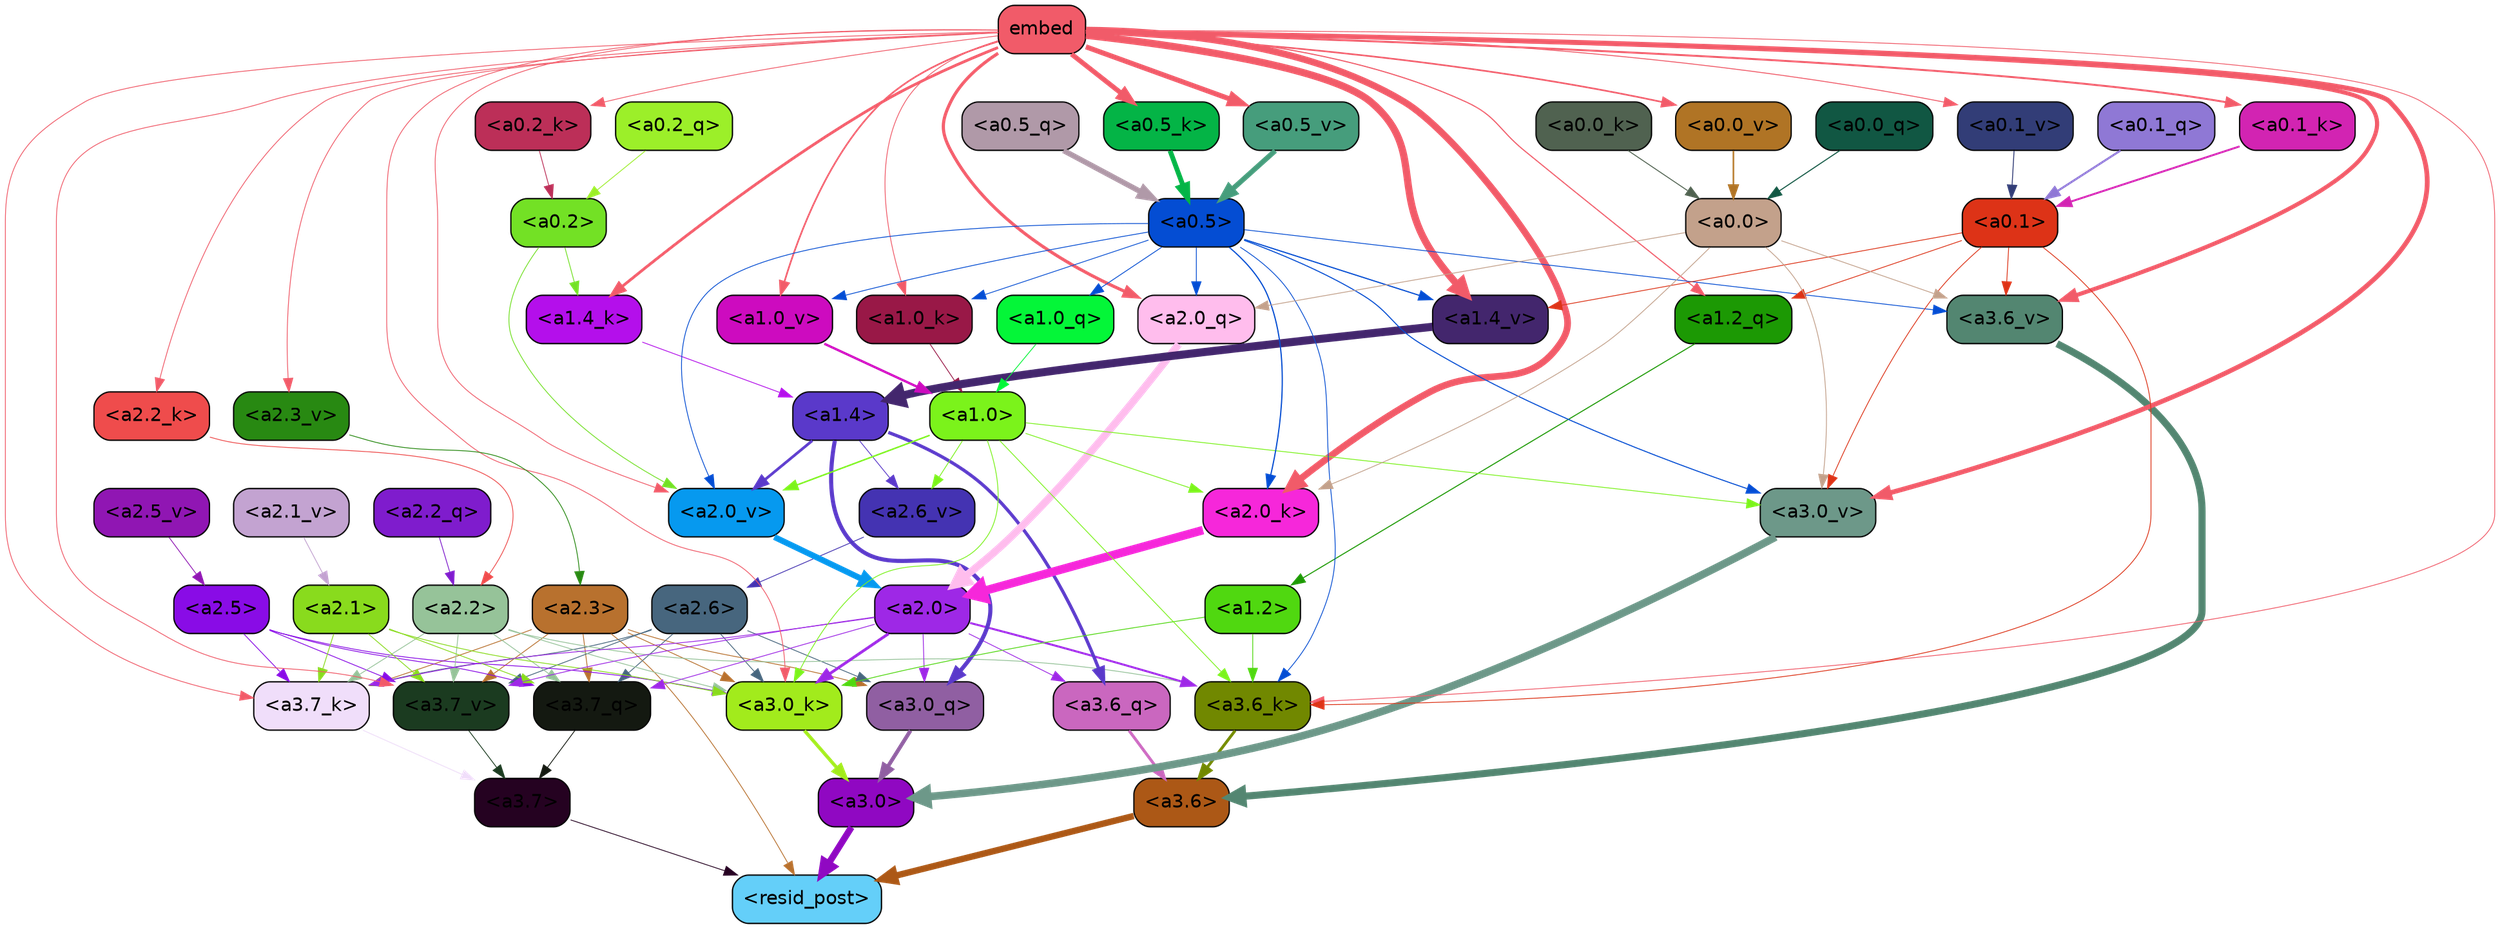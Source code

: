 strict digraph "" {
	graph [bgcolor=transparent,
		layout=dot,
		overlap=false,
		splines=true
	];
	"<a3.7>"	[color=black,
		fillcolor="#250221",
		fontname=Helvetica,
		shape=box,
		style="filled, rounded"];
	"<resid_post>"	[color=black,
		fillcolor="#64cff9",
		fontname=Helvetica,
		shape=box,
		style="filled, rounded"];
	"<a3.7>" -> "<resid_post>"	[color="#250221",
		penwidth=0.6];
	"<a3.6>"	[color=black,
		fillcolor="#ac5816",
		fontname=Helvetica,
		shape=box,
		style="filled, rounded"];
	"<a3.6>" -> "<resid_post>"	[color="#ac5816",
		penwidth=4.7534414529800415];
	"<a3.0>"	[color=black,
		fillcolor="#9008c2",
		fontname=Helvetica,
		shape=box,
		style="filled, rounded"];
	"<a3.0>" -> "<resid_post>"	[color="#9008c2",
		penwidth=4.898576855659485];
	"<a2.3>"	[color=black,
		fillcolor="#b8712e",
		fontname=Helvetica,
		shape=box,
		style="filled, rounded"];
	"<a2.3>" -> "<resid_post>"	[color="#b8712e",
		penwidth=0.6];
	"<a3.7_q>"	[color=black,
		fillcolor="#141911",
		fontname=Helvetica,
		shape=box,
		style="filled, rounded"];
	"<a2.3>" -> "<a3.7_q>"	[color="#b8712e",
		penwidth=0.6];
	"<a3.0_q>"	[color=black,
		fillcolor="#905fa2",
		fontname=Helvetica,
		shape=box,
		style="filled, rounded"];
	"<a2.3>" -> "<a3.0_q>"	[color="#b8712e",
		penwidth=0.6];
	"<a3.7_k>"	[color=black,
		fillcolor="#f0defa",
		fontname=Helvetica,
		shape=box,
		style="filled, rounded"];
	"<a2.3>" -> "<a3.7_k>"	[color="#b8712e",
		penwidth=0.6];
	"<a3.0_k>"	[color=black,
		fillcolor="#a2eb1c",
		fontname=Helvetica,
		shape=box,
		style="filled, rounded"];
	"<a2.3>" -> "<a3.0_k>"	[color="#b8712e",
		penwidth=0.6];
	"<a3.7_v>"	[color=black,
		fillcolor="#1b3b20",
		fontname=Helvetica,
		shape=box,
		style="filled, rounded"];
	"<a2.3>" -> "<a3.7_v>"	[color="#b8712e",
		penwidth=0.6];
	"<a3.7_q>" -> "<a3.7>"	[color="#141911",
		penwidth=0.6];
	"<a3.6_q>"	[color=black,
		fillcolor="#ca67bf",
		fontname=Helvetica,
		shape=box,
		style="filled, rounded"];
	"<a3.6_q>" -> "<a3.6>"	[color="#ca67bf",
		penwidth=2.160832464694977];
	"<a3.0_q>" -> "<a3.0>"	[color="#905fa2",
		penwidth=2.870753765106201];
	"<a3.7_k>" -> "<a3.7>"	[color="#f0defa",
		penwidth=0.6];
	"<a3.6_k>"	[color=black,
		fillcolor="#718800",
		fontname=Helvetica,
		shape=box,
		style="filled, rounded"];
	"<a3.6_k>" -> "<a3.6>"	[color="#718800",
		penwidth=2.13908451795578];
	"<a3.0_k>" -> "<a3.0>"	[color="#a2eb1c",
		penwidth=2.520303964614868];
	"<a3.7_v>" -> "<a3.7>"	[color="#1b3b20",
		penwidth=0.6];
	"<a3.6_v>"	[color=black,
		fillcolor="#538671",
		fontname=Helvetica,
		shape=box,
		style="filled, rounded"];
	"<a3.6_v>" -> "<a3.6>"	[color="#538671",
		penwidth=5.297133803367615];
	"<a3.0_v>"	[color=black,
		fillcolor="#6d9889",
		fontname=Helvetica,
		shape=box,
		style="filled, rounded"];
	"<a3.0_v>" -> "<a3.0>"	[color="#6d9889",
		penwidth=5.680712580680847];
	"<a2.6>"	[color=black,
		fillcolor="#47667e",
		fontname=Helvetica,
		shape=box,
		style="filled, rounded"];
	"<a2.6>" -> "<a3.7_q>"	[color="#47667e",
		penwidth=0.6];
	"<a2.6>" -> "<a3.0_q>"	[color="#47667e",
		penwidth=0.6];
	"<a2.6>" -> "<a3.7_k>"	[color="#47667e",
		penwidth=0.6];
	"<a2.6>" -> "<a3.0_k>"	[color="#47667e",
		penwidth=0.6];
	"<a2.6>" -> "<a3.7_v>"	[color="#47667e",
		penwidth=0.6];
	"<a2.5>"	[color=black,
		fillcolor="#890ce6",
		fontname=Helvetica,
		shape=box,
		style="filled, rounded"];
	"<a2.5>" -> "<a3.7_q>"	[color="#890ce6",
		penwidth=0.6];
	"<a2.5>" -> "<a3.7_k>"	[color="#890ce6",
		penwidth=0.6];
	"<a2.5>" -> "<a3.0_k>"	[color="#890ce6",
		penwidth=0.6];
	"<a2.5>" -> "<a3.7_v>"	[color="#890ce6",
		penwidth=0.6];
	"<a2.2>"	[color=black,
		fillcolor="#96c399",
		fontname=Helvetica,
		shape=box,
		style="filled, rounded"];
	"<a2.2>" -> "<a3.7_q>"	[color="#96c399",
		penwidth=0.6];
	"<a2.2>" -> "<a3.7_k>"	[color="#96c399",
		penwidth=0.6];
	"<a2.2>" -> "<a3.6_k>"	[color="#96c399",
		penwidth=0.6];
	"<a2.2>" -> "<a3.0_k>"	[color="#96c399",
		penwidth=0.6];
	"<a2.2>" -> "<a3.7_v>"	[color="#96c399",
		penwidth=0.6];
	"<a2.1>"	[color=black,
		fillcolor="#89db1d",
		fontname=Helvetica,
		shape=box,
		style="filled, rounded"];
	"<a2.1>" -> "<a3.7_q>"	[color="#89db1d",
		penwidth=0.6];
	"<a2.1>" -> "<a3.7_k>"	[color="#89db1d",
		penwidth=0.6];
	"<a2.1>" -> "<a3.0_k>"	[color="#89db1d",
		penwidth=0.6];
	"<a2.1>" -> "<a3.7_v>"	[color="#89db1d",
		penwidth=0.6];
	"<a2.0>"	[color=black,
		fillcolor="#9e28e6",
		fontname=Helvetica,
		shape=box,
		style="filled, rounded"];
	"<a2.0>" -> "<a3.7_q>"	[color="#9e28e6",
		penwidth=0.6];
	"<a2.0>" -> "<a3.6_q>"	[color="#9e28e6",
		penwidth=0.6];
	"<a2.0>" -> "<a3.0_q>"	[color="#9e28e6",
		penwidth=0.6];
	"<a2.0>" -> "<a3.7_k>"	[color="#9e28e6",
		penwidth=0.6];
	"<a2.0>" -> "<a3.6_k>"	[color="#9e28e6",
		penwidth=1.4807794839143753];
	"<a2.0>" -> "<a3.0_k>"	[color="#9e28e6",
		penwidth=2.095262974500656];
	"<a2.0>" -> "<a3.7_v>"	[color="#9e28e6",
		penwidth=0.6];
	"<a1.4>"	[color=black,
		fillcolor="#5a39ca",
		fontname=Helvetica,
		shape=box,
		style="filled, rounded"];
	"<a1.4>" -> "<a3.6_q>"	[color="#5a39ca",
		penwidth=2.425799250602722];
	"<a1.4>" -> "<a3.0_q>"	[color="#5a39ca",
		penwidth=3.0341034531593323];
	"<a2.6_v>"	[color=black,
		fillcolor="#4433b2",
		fontname=Helvetica,
		shape=box,
		style="filled, rounded"];
	"<a1.4>" -> "<a2.6_v>"	[color="#5a39ca",
		penwidth=0.6];
	"<a2.0_v>"	[color=black,
		fillcolor="#0699ef",
		fontname=Helvetica,
		shape=box,
		style="filled, rounded"];
	"<a1.4>" -> "<a2.0_v>"	[color="#5a39ca",
		penwidth=2.007302835583687];
	embed	[color=black,
		fillcolor="#f15b69",
		fontname=Helvetica,
		shape=box,
		style="filled, rounded"];
	embed -> "<a3.7_k>"	[color="#f15b69",
		penwidth=0.6];
	embed -> "<a3.6_k>"	[color="#f15b69",
		penwidth=0.6];
	embed -> "<a3.0_k>"	[color="#f15b69",
		penwidth=0.6];
	embed -> "<a3.7_v>"	[color="#f15b69",
		penwidth=0.6];
	embed -> "<a3.6_v>"	[color="#f15b69",
		penwidth=3.067279100418091];
	embed -> "<a3.0_v>"	[color="#f15b69",
		penwidth=3.5202720761299133];
	"<a2.0_q>"	[color=black,
		fillcolor="#ffbded",
		fontname=Helvetica,
		shape=box,
		style="filled, rounded"];
	embed -> "<a2.0_q>"	[color="#f15b69",
		penwidth=2.339468687772751];
	"<a2.2_k>"	[color=black,
		fillcolor="#ef4c4c",
		fontname=Helvetica,
		shape=box,
		style="filled, rounded"];
	embed -> "<a2.2_k>"	[color="#f15b69",
		penwidth=0.6];
	"<a2.0_k>"	[color=black,
		fillcolor="#f627da",
		fontname=Helvetica,
		shape=box,
		style="filled, rounded"];
	embed -> "<a2.0_k>"	[color="#f15b69",
		penwidth=4.9759310483932495];
	"<a2.3_v>"	[color=black,
		fillcolor="#288912",
		fontname=Helvetica,
		shape=box,
		style="filled, rounded"];
	embed -> "<a2.3_v>"	[color="#f15b69",
		penwidth=0.6];
	embed -> "<a2.0_v>"	[color="#f15b69",
		penwidth=0.6];
	"<a1.2_q>"	[color=black,
		fillcolor="#1c9904",
		fontname=Helvetica,
		shape=box,
		style="filled, rounded"];
	embed -> "<a1.2_q>"	[color="#f15b69",
		penwidth=0.8262195587158203];
	"<a1.4_k>"	[color=black,
		fillcolor="#b40feb",
		fontname=Helvetica,
		shape=box,
		style="filled, rounded"];
	embed -> "<a1.4_k>"	[color="#f15b69",
		penwidth=2.0715588331222534];
	"<a1.0_k>"	[color=black,
		fillcolor="#991847",
		fontname=Helvetica,
		shape=box,
		style="filled, rounded"];
	embed -> "<a1.0_k>"	[color="#f15b69",
		penwidth=0.6];
	"<a1.4_v>"	[color=black,
		fillcolor="#43266d",
		fontname=Helvetica,
		shape=box,
		style="filled, rounded"];
	embed -> "<a1.4_v>"	[color="#f15b69",
		penwidth=5.3763720989227295];
	"<a1.0_v>"	[color=black,
		fillcolor="#cd0bbf",
		fontname=Helvetica,
		shape=box,
		style="filled, rounded"];
	embed -> "<a1.0_v>"	[color="#f15b69",
		penwidth=1.232791244983673];
	"<a0.5_k>"	[color=black,
		fillcolor="#04b446",
		fontname=Helvetica,
		shape=box,
		style="filled, rounded"];
	embed -> "<a0.5_k>"	[color="#f15b69",
		penwidth=3.6077781692147255];
	"<a0.2_k>"	[color=black,
		fillcolor="#bc2f58",
		fontname=Helvetica,
		shape=box,
		style="filled, rounded"];
	embed -> "<a0.2_k>"	[color="#f15b69",
		penwidth=0.6];
	"<a0.1_k>"	[color=black,
		fillcolor="#d224b2",
		fontname=Helvetica,
		shape=box,
		style="filled, rounded"];
	embed -> "<a0.1_k>"	[color="#f15b69",
		penwidth=1.4202172756195068];
	"<a0.5_v>"	[color=black,
		fillcolor="#469d7c",
		fontname=Helvetica,
		shape=box,
		style="filled, rounded"];
	embed -> "<a0.5_v>"	[color="#f15b69",
		penwidth=3.744613029062748];
	"<a0.1_v>"	[color=black,
		fillcolor="#323d77",
		fontname=Helvetica,
		shape=box,
		style="filled, rounded"];
	embed -> "<a0.1_v>"	[color="#f15b69",
		penwidth=0.6802842617034912];
	"<a0.0_v>"	[color=black,
		fillcolor="#b07425",
		fontname=Helvetica,
		shape=box,
		style="filled, rounded"];
	embed -> "<a0.0_v>"	[color="#f15b69",
		penwidth=1.1918210983276367];
	"<a1.2>"	[color=black,
		fillcolor="#50d810",
		fontname=Helvetica,
		shape=box,
		style="filled, rounded"];
	"<a1.2>" -> "<a3.6_k>"	[color="#50d810",
		penwidth=0.6];
	"<a1.2>" -> "<a3.0_k>"	[color="#50d810",
		penwidth=0.6];
	"<a1.0>"	[color=black,
		fillcolor="#7bf31b",
		fontname=Helvetica,
		shape=box,
		style="filled, rounded"];
	"<a1.0>" -> "<a3.6_k>"	[color="#7bf31b",
		penwidth=0.6];
	"<a1.0>" -> "<a3.0_k>"	[color="#7bf31b",
		penwidth=0.6];
	"<a1.0>" -> "<a3.0_v>"	[color="#7bf31b",
		penwidth=0.6];
	"<a1.0>" -> "<a2.0_k>"	[color="#7bf31b",
		penwidth=0.6];
	"<a1.0>" -> "<a2.6_v>"	[color="#7bf31b",
		penwidth=0.6];
	"<a1.0>" -> "<a2.0_v>"	[color="#7bf31b",
		penwidth=1.0943371653556824];
	"<a0.5>"	[color=black,
		fillcolor="#044dd3",
		fontname=Helvetica,
		shape=box,
		style="filled, rounded"];
	"<a0.5>" -> "<a3.6_k>"	[color="#044dd3",
		penwidth=0.6];
	"<a0.5>" -> "<a3.6_v>"	[color="#044dd3",
		penwidth=0.6];
	"<a0.5>" -> "<a3.0_v>"	[color="#044dd3",
		penwidth=0.764040544629097];
	"<a0.5>" -> "<a2.0_q>"	[color="#044dd3",
		penwidth=0.6];
	"<a0.5>" -> "<a2.0_k>"	[color="#044dd3",
		penwidth=0.8956001400947571];
	"<a0.5>" -> "<a2.0_v>"	[color="#044dd3",
		penwidth=0.6];
	"<a1.0_q>"	[color=black,
		fillcolor="#04f638",
		fontname=Helvetica,
		shape=box,
		style="filled, rounded"];
	"<a0.5>" -> "<a1.0_q>"	[color="#044dd3",
		penwidth=0.6];
	"<a0.5>" -> "<a1.0_k>"	[color="#044dd3",
		penwidth=0.6];
	"<a0.5>" -> "<a1.4_v>"	[color="#044dd3",
		penwidth=0.8774083852767944];
	"<a0.5>" -> "<a1.0_v>"	[color="#044dd3",
		penwidth=0.6];
	"<a0.1>"	[color=black,
		fillcolor="#dd3317",
		fontname=Helvetica,
		shape=box,
		style="filled, rounded"];
	"<a0.1>" -> "<a3.6_k>"	[color="#dd3317",
		penwidth=0.6];
	"<a0.1>" -> "<a3.6_v>"	[color="#dd3317",
		penwidth=0.6];
	"<a0.1>" -> "<a3.0_v>"	[color="#dd3317",
		penwidth=0.6];
	"<a0.1>" -> "<a1.2_q>"	[color="#dd3317",
		penwidth=0.6];
	"<a0.1>" -> "<a1.4_v>"	[color="#dd3317",
		penwidth=0.6];
	"<a0.0>"	[color=black,
		fillcolor="#c3a18b",
		fontname=Helvetica,
		shape=box,
		style="filled, rounded"];
	"<a0.0>" -> "<a3.6_v>"	[color="#c3a18b",
		penwidth=0.6];
	"<a0.0>" -> "<a3.0_v>"	[color="#c3a18b",
		penwidth=0.6];
	"<a0.0>" -> "<a2.0_q>"	[color="#c3a18b",
		penwidth=0.6];
	"<a0.0>" -> "<a2.0_k>"	[color="#c3a18b",
		penwidth=0.6];
	"<a2.2_q>"	[color=black,
		fillcolor="#7f1ccd",
		fontname=Helvetica,
		shape=box,
		style="filled, rounded"];
	"<a2.2_q>" -> "<a2.2>"	[color="#7f1ccd",
		penwidth=0.6];
	"<a2.0_q>" -> "<a2.0>"	[color="#ffbded",
		penwidth=5.606565475463867];
	"<a2.2_k>" -> "<a2.2>"	[color="#ef4c4c",
		penwidth=0.6];
	"<a2.0_k>" -> "<a2.0>"	[color="#f627da",
		penwidth=6.344284534454346];
	"<a2.6_v>" -> "<a2.6>"	[color="#4433b2",
		penwidth=0.6];
	"<a2.5_v>"	[color=black,
		fillcolor="#9016b3",
		fontname=Helvetica,
		shape=box,
		style="filled, rounded"];
	"<a2.5_v>" -> "<a2.5>"	[color="#9016b3",
		penwidth=0.6];
	"<a2.3_v>" -> "<a2.3>"	[color="#288912",
		penwidth=0.6];
	"<a2.1_v>"	[color=black,
		fillcolor="#c3a3d1",
		fontname=Helvetica,
		shape=box,
		style="filled, rounded"];
	"<a2.1_v>" -> "<a2.1>"	[color="#c3a3d1",
		penwidth=0.6];
	"<a2.0_v>" -> "<a2.0>"	[color="#0699ef",
		penwidth=4.422677040100098];
	"<a0.2>"	[color=black,
		fillcolor="#73e125",
		fontname=Helvetica,
		shape=box,
		style="filled, rounded"];
	"<a0.2>" -> "<a2.0_v>"	[color="#73e125",
		penwidth=0.6];
	"<a0.2>" -> "<a1.4_k>"	[color="#73e125",
		penwidth=0.6];
	"<a1.2_q>" -> "<a1.2>"	[color="#1c9904",
		penwidth=0.7570515871047974];
	"<a1.0_q>" -> "<a1.0>"	[color="#04f638",
		penwidth=0.6];
	"<a1.4_k>" -> "<a1.4>"	[color="#b40feb",
		penwidth=0.6];
	"<a1.0_k>" -> "<a1.0>"	[color="#991847",
		penwidth=0.6];
	"<a1.4_v>" -> "<a1.4>"	[color="#43266d",
		penwidth=6.0194467306137085];
	"<a1.0_v>" -> "<a1.0>"	[color="#cd0bbf",
		penwidth=1.738280937075615];
	"<a0.5_q>"	[color=black,
		fillcolor="#b099a8",
		fontname=Helvetica,
		shape=box,
		style="filled, rounded"];
	"<a0.5_q>" -> "<a0.5>"	[color="#b099a8",
		penwidth=4.023846536874771];
	"<a0.2_q>"	[color=black,
		fillcolor="#9cef29",
		fontname=Helvetica,
		shape=box,
		style="filled, rounded"];
	"<a0.2_q>" -> "<a0.2>"	[color="#9cef29",
		penwidth=0.6];
	"<a0.1_q>"	[color=black,
		fillcolor="#8f78d5",
		fontname=Helvetica,
		shape=box,
		style="filled, rounded"];
	"<a0.1_q>" -> "<a0.1>"	[color="#8f78d5",
		penwidth=1.5174570083618164];
	"<a0.0_q>"	[color=black,
		fillcolor="#115743",
		fontname=Helvetica,
		shape=box,
		style="filled, rounded"];
	"<a0.0_q>" -> "<a0.0>"	[color="#115743",
		penwidth=0.766176700592041];
	"<a0.5_k>" -> "<a0.5>"	[color="#04b446",
		penwidth=3.607769437134266];
	"<a0.2_k>" -> "<a0.2>"	[color="#bc2f58",
		penwidth=0.6];
	"<a0.1_k>" -> "<a0.1>"	[color="#d224b2",
		penwidth=1.4202113151550293];
	"<a0.0_k>"	[color=black,
		fillcolor="#506250",
		fontname=Helvetica,
		shape=box,
		style="filled, rounded"];
	"<a0.0_k>" -> "<a0.0>"	[color="#506250",
		penwidth=0.6857404708862305];
	"<a0.5_v>" -> "<a0.5>"	[color="#469d7c",
		penwidth=3.7962711341679096];
	"<a0.1_v>" -> "<a0.1>"	[color="#323d77",
		penwidth=0.6802752017974854];
	"<a0.0_v>" -> "<a0.0>"	[color="#b07425",
		penwidth=1.1918113231658936];
}
